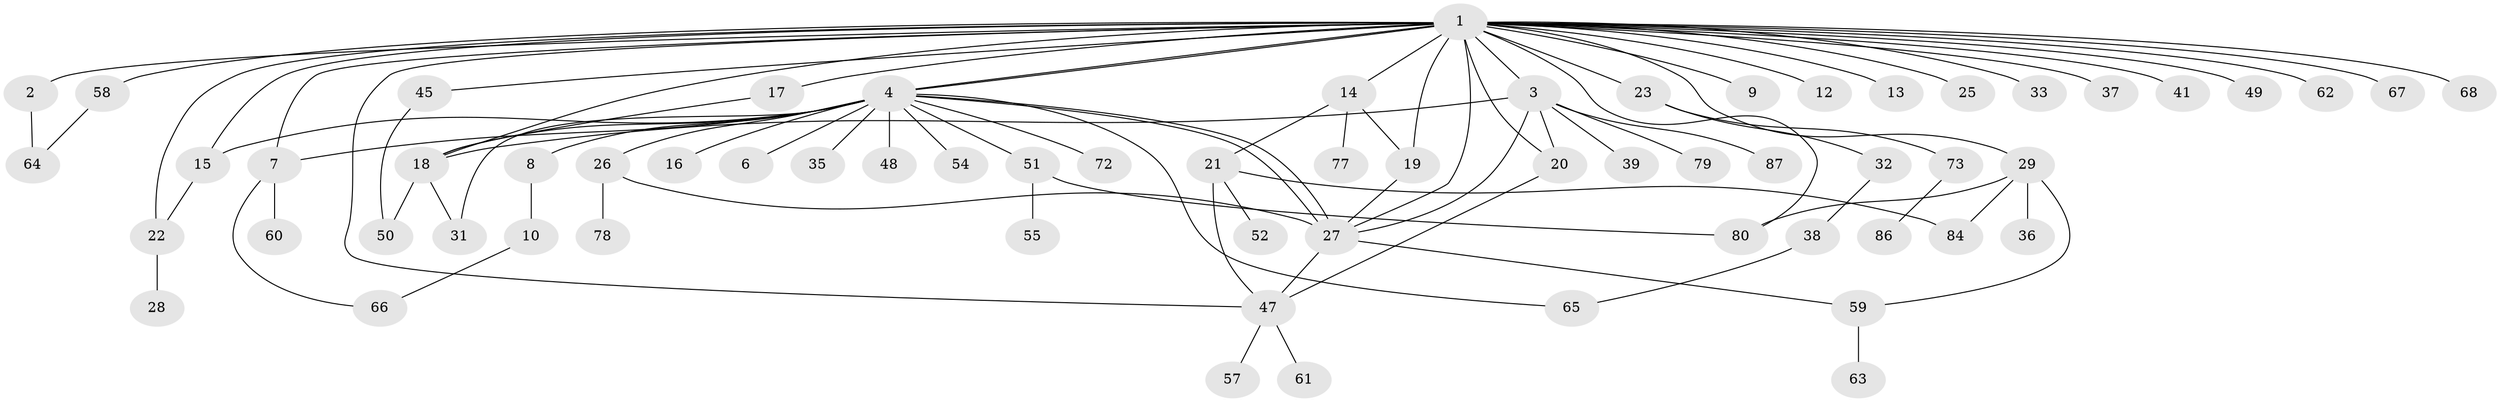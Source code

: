 // Generated by graph-tools (version 1.1) at 2025/23/03/03/25 07:23:48]
// undirected, 65 vertices, 90 edges
graph export_dot {
graph [start="1"]
  node [color=gray90,style=filled];
  1 [super="+11"];
  2 [super="+71"];
  3 [super="+75"];
  4 [super="+5"];
  6;
  7 [super="+53"];
  8;
  9;
  10;
  12;
  13;
  14 [super="+74"];
  15 [super="+69"];
  16;
  17 [super="+44"];
  18 [super="+24"];
  19;
  20;
  21 [super="+43"];
  22 [super="+76"];
  23 [super="+56"];
  25;
  26 [super="+34"];
  27 [super="+30"];
  28;
  29 [super="+40"];
  31 [super="+42"];
  32;
  33;
  35;
  36;
  37;
  38 [super="+46"];
  39;
  41;
  45;
  47 [super="+82"];
  48;
  49;
  50 [super="+70"];
  51;
  52;
  54;
  55;
  57;
  58 [super="+85"];
  59 [super="+81"];
  60;
  61;
  62;
  63;
  64;
  65;
  66 [super="+83"];
  67;
  68;
  72;
  73;
  77;
  78;
  79;
  80;
  84;
  86;
  87;
  1 -- 2 [weight=2];
  1 -- 3 [weight=2];
  1 -- 4 [weight=2];
  1 -- 4;
  1 -- 9;
  1 -- 13;
  1 -- 15;
  1 -- 18;
  1 -- 20;
  1 -- 22;
  1 -- 23;
  1 -- 27;
  1 -- 33 [weight=2];
  1 -- 37;
  1 -- 45;
  1 -- 47;
  1 -- 49;
  1 -- 58;
  1 -- 62;
  1 -- 67;
  1 -- 68;
  1 -- 80;
  1 -- 7;
  1 -- 41;
  1 -- 12;
  1 -- 14 [weight=3];
  1 -- 17;
  1 -- 19;
  1 -- 25;
  1 -- 29;
  2 -- 64;
  3 -- 39;
  3 -- 87;
  3 -- 18;
  3 -- 20;
  3 -- 27;
  3 -- 79;
  4 -- 6;
  4 -- 7;
  4 -- 8;
  4 -- 16;
  4 -- 18;
  4 -- 26;
  4 -- 27 [weight=2];
  4 -- 27;
  4 -- 48;
  4 -- 51;
  4 -- 65;
  4 -- 72;
  4 -- 35;
  4 -- 54;
  4 -- 15;
  4 -- 31 [weight=2];
  7 -- 60;
  7 -- 66;
  8 -- 10;
  10 -- 66;
  14 -- 19;
  14 -- 21 [weight=2];
  14 -- 77;
  15 -- 22;
  17 -- 18;
  18 -- 31;
  18 -- 50;
  19 -- 27;
  20 -- 47;
  21 -- 52;
  21 -- 84;
  21 -- 47;
  22 -- 28;
  23 -- 32;
  23 -- 73;
  26 -- 27;
  26 -- 78;
  27 -- 47;
  27 -- 59;
  29 -- 36;
  29 -- 80;
  29 -- 84;
  29 -- 59;
  32 -- 38;
  38 -- 65;
  45 -- 50;
  47 -- 57;
  47 -- 61;
  51 -- 55;
  51 -- 80;
  58 -- 64;
  59 -- 63;
  73 -- 86;
}
